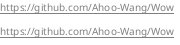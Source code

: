 @startuml
skinparam hyperlinkColor grey

!$watermark= "[[https://github.com/Ahoo-Wang/Wow]]"

header
$watermark
endheader

center footer $watermark

@enduml
